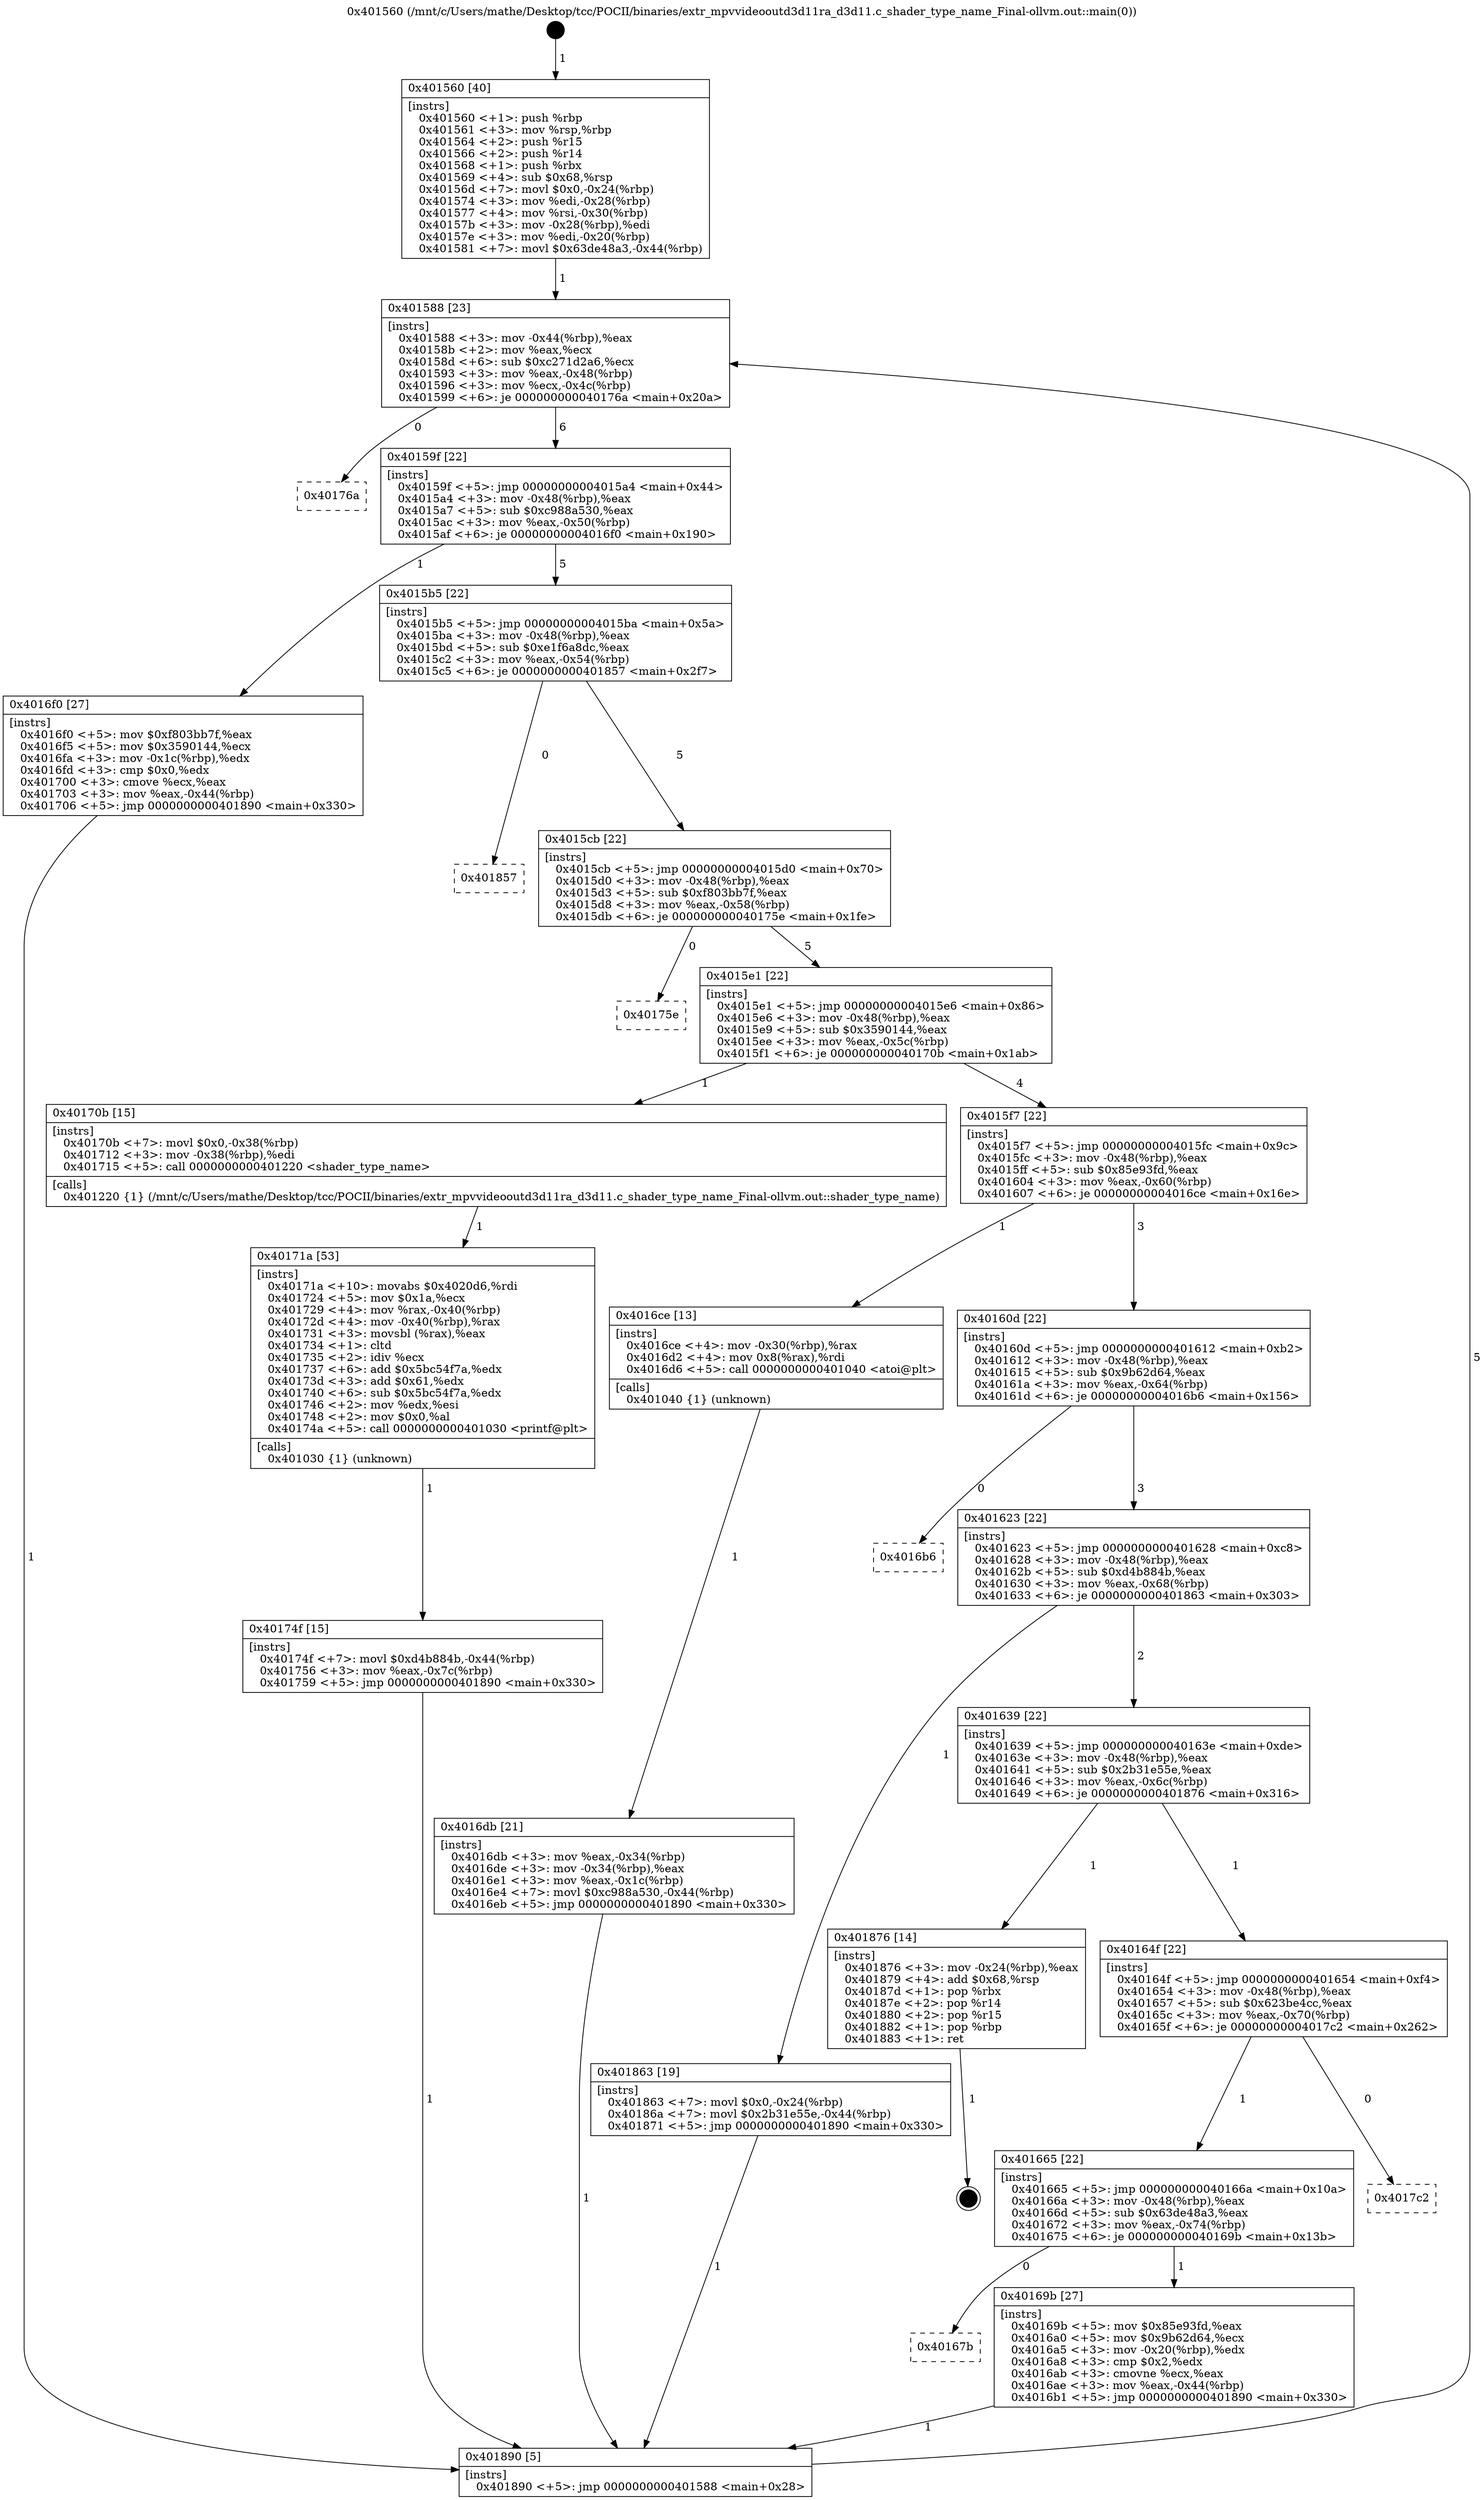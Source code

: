 digraph "0x401560" {
  label = "0x401560 (/mnt/c/Users/mathe/Desktop/tcc/POCII/binaries/extr_mpvvideooutd3d11ra_d3d11.c_shader_type_name_Final-ollvm.out::main(0))"
  labelloc = "t"
  node[shape=record]

  Entry [label="",width=0.3,height=0.3,shape=circle,fillcolor=black,style=filled]
  "0x401588" [label="{
     0x401588 [23]\l
     | [instrs]\l
     &nbsp;&nbsp;0x401588 \<+3\>: mov -0x44(%rbp),%eax\l
     &nbsp;&nbsp;0x40158b \<+2\>: mov %eax,%ecx\l
     &nbsp;&nbsp;0x40158d \<+6\>: sub $0xc271d2a6,%ecx\l
     &nbsp;&nbsp;0x401593 \<+3\>: mov %eax,-0x48(%rbp)\l
     &nbsp;&nbsp;0x401596 \<+3\>: mov %ecx,-0x4c(%rbp)\l
     &nbsp;&nbsp;0x401599 \<+6\>: je 000000000040176a \<main+0x20a\>\l
  }"]
  "0x40176a" [label="{
     0x40176a\l
  }", style=dashed]
  "0x40159f" [label="{
     0x40159f [22]\l
     | [instrs]\l
     &nbsp;&nbsp;0x40159f \<+5\>: jmp 00000000004015a4 \<main+0x44\>\l
     &nbsp;&nbsp;0x4015a4 \<+3\>: mov -0x48(%rbp),%eax\l
     &nbsp;&nbsp;0x4015a7 \<+5\>: sub $0xc988a530,%eax\l
     &nbsp;&nbsp;0x4015ac \<+3\>: mov %eax,-0x50(%rbp)\l
     &nbsp;&nbsp;0x4015af \<+6\>: je 00000000004016f0 \<main+0x190\>\l
  }"]
  Exit [label="",width=0.3,height=0.3,shape=circle,fillcolor=black,style=filled,peripheries=2]
  "0x4016f0" [label="{
     0x4016f0 [27]\l
     | [instrs]\l
     &nbsp;&nbsp;0x4016f0 \<+5\>: mov $0xf803bb7f,%eax\l
     &nbsp;&nbsp;0x4016f5 \<+5\>: mov $0x3590144,%ecx\l
     &nbsp;&nbsp;0x4016fa \<+3\>: mov -0x1c(%rbp),%edx\l
     &nbsp;&nbsp;0x4016fd \<+3\>: cmp $0x0,%edx\l
     &nbsp;&nbsp;0x401700 \<+3\>: cmove %ecx,%eax\l
     &nbsp;&nbsp;0x401703 \<+3\>: mov %eax,-0x44(%rbp)\l
     &nbsp;&nbsp;0x401706 \<+5\>: jmp 0000000000401890 \<main+0x330\>\l
  }"]
  "0x4015b5" [label="{
     0x4015b5 [22]\l
     | [instrs]\l
     &nbsp;&nbsp;0x4015b5 \<+5\>: jmp 00000000004015ba \<main+0x5a\>\l
     &nbsp;&nbsp;0x4015ba \<+3\>: mov -0x48(%rbp),%eax\l
     &nbsp;&nbsp;0x4015bd \<+5\>: sub $0xe1f6a8dc,%eax\l
     &nbsp;&nbsp;0x4015c2 \<+3\>: mov %eax,-0x54(%rbp)\l
     &nbsp;&nbsp;0x4015c5 \<+6\>: je 0000000000401857 \<main+0x2f7\>\l
  }"]
  "0x40174f" [label="{
     0x40174f [15]\l
     | [instrs]\l
     &nbsp;&nbsp;0x40174f \<+7\>: movl $0xd4b884b,-0x44(%rbp)\l
     &nbsp;&nbsp;0x401756 \<+3\>: mov %eax,-0x7c(%rbp)\l
     &nbsp;&nbsp;0x401759 \<+5\>: jmp 0000000000401890 \<main+0x330\>\l
  }"]
  "0x401857" [label="{
     0x401857\l
  }", style=dashed]
  "0x4015cb" [label="{
     0x4015cb [22]\l
     | [instrs]\l
     &nbsp;&nbsp;0x4015cb \<+5\>: jmp 00000000004015d0 \<main+0x70\>\l
     &nbsp;&nbsp;0x4015d0 \<+3\>: mov -0x48(%rbp),%eax\l
     &nbsp;&nbsp;0x4015d3 \<+5\>: sub $0xf803bb7f,%eax\l
     &nbsp;&nbsp;0x4015d8 \<+3\>: mov %eax,-0x58(%rbp)\l
     &nbsp;&nbsp;0x4015db \<+6\>: je 000000000040175e \<main+0x1fe\>\l
  }"]
  "0x40171a" [label="{
     0x40171a [53]\l
     | [instrs]\l
     &nbsp;&nbsp;0x40171a \<+10\>: movabs $0x4020d6,%rdi\l
     &nbsp;&nbsp;0x401724 \<+5\>: mov $0x1a,%ecx\l
     &nbsp;&nbsp;0x401729 \<+4\>: mov %rax,-0x40(%rbp)\l
     &nbsp;&nbsp;0x40172d \<+4\>: mov -0x40(%rbp),%rax\l
     &nbsp;&nbsp;0x401731 \<+3\>: movsbl (%rax),%eax\l
     &nbsp;&nbsp;0x401734 \<+1\>: cltd\l
     &nbsp;&nbsp;0x401735 \<+2\>: idiv %ecx\l
     &nbsp;&nbsp;0x401737 \<+6\>: add $0x5bc54f7a,%edx\l
     &nbsp;&nbsp;0x40173d \<+3\>: add $0x61,%edx\l
     &nbsp;&nbsp;0x401740 \<+6\>: sub $0x5bc54f7a,%edx\l
     &nbsp;&nbsp;0x401746 \<+2\>: mov %edx,%esi\l
     &nbsp;&nbsp;0x401748 \<+2\>: mov $0x0,%al\l
     &nbsp;&nbsp;0x40174a \<+5\>: call 0000000000401030 \<printf@plt\>\l
     | [calls]\l
     &nbsp;&nbsp;0x401030 \{1\} (unknown)\l
  }"]
  "0x40175e" [label="{
     0x40175e\l
  }", style=dashed]
  "0x4015e1" [label="{
     0x4015e1 [22]\l
     | [instrs]\l
     &nbsp;&nbsp;0x4015e1 \<+5\>: jmp 00000000004015e6 \<main+0x86\>\l
     &nbsp;&nbsp;0x4015e6 \<+3\>: mov -0x48(%rbp),%eax\l
     &nbsp;&nbsp;0x4015e9 \<+5\>: sub $0x3590144,%eax\l
     &nbsp;&nbsp;0x4015ee \<+3\>: mov %eax,-0x5c(%rbp)\l
     &nbsp;&nbsp;0x4015f1 \<+6\>: je 000000000040170b \<main+0x1ab\>\l
  }"]
  "0x4016db" [label="{
     0x4016db [21]\l
     | [instrs]\l
     &nbsp;&nbsp;0x4016db \<+3\>: mov %eax,-0x34(%rbp)\l
     &nbsp;&nbsp;0x4016de \<+3\>: mov -0x34(%rbp),%eax\l
     &nbsp;&nbsp;0x4016e1 \<+3\>: mov %eax,-0x1c(%rbp)\l
     &nbsp;&nbsp;0x4016e4 \<+7\>: movl $0xc988a530,-0x44(%rbp)\l
     &nbsp;&nbsp;0x4016eb \<+5\>: jmp 0000000000401890 \<main+0x330\>\l
  }"]
  "0x40170b" [label="{
     0x40170b [15]\l
     | [instrs]\l
     &nbsp;&nbsp;0x40170b \<+7\>: movl $0x0,-0x38(%rbp)\l
     &nbsp;&nbsp;0x401712 \<+3\>: mov -0x38(%rbp),%edi\l
     &nbsp;&nbsp;0x401715 \<+5\>: call 0000000000401220 \<shader_type_name\>\l
     | [calls]\l
     &nbsp;&nbsp;0x401220 \{1\} (/mnt/c/Users/mathe/Desktop/tcc/POCII/binaries/extr_mpvvideooutd3d11ra_d3d11.c_shader_type_name_Final-ollvm.out::shader_type_name)\l
  }"]
  "0x4015f7" [label="{
     0x4015f7 [22]\l
     | [instrs]\l
     &nbsp;&nbsp;0x4015f7 \<+5\>: jmp 00000000004015fc \<main+0x9c\>\l
     &nbsp;&nbsp;0x4015fc \<+3\>: mov -0x48(%rbp),%eax\l
     &nbsp;&nbsp;0x4015ff \<+5\>: sub $0x85e93fd,%eax\l
     &nbsp;&nbsp;0x401604 \<+3\>: mov %eax,-0x60(%rbp)\l
     &nbsp;&nbsp;0x401607 \<+6\>: je 00000000004016ce \<main+0x16e\>\l
  }"]
  "0x401560" [label="{
     0x401560 [40]\l
     | [instrs]\l
     &nbsp;&nbsp;0x401560 \<+1\>: push %rbp\l
     &nbsp;&nbsp;0x401561 \<+3\>: mov %rsp,%rbp\l
     &nbsp;&nbsp;0x401564 \<+2\>: push %r15\l
     &nbsp;&nbsp;0x401566 \<+2\>: push %r14\l
     &nbsp;&nbsp;0x401568 \<+1\>: push %rbx\l
     &nbsp;&nbsp;0x401569 \<+4\>: sub $0x68,%rsp\l
     &nbsp;&nbsp;0x40156d \<+7\>: movl $0x0,-0x24(%rbp)\l
     &nbsp;&nbsp;0x401574 \<+3\>: mov %edi,-0x28(%rbp)\l
     &nbsp;&nbsp;0x401577 \<+4\>: mov %rsi,-0x30(%rbp)\l
     &nbsp;&nbsp;0x40157b \<+3\>: mov -0x28(%rbp),%edi\l
     &nbsp;&nbsp;0x40157e \<+3\>: mov %edi,-0x20(%rbp)\l
     &nbsp;&nbsp;0x401581 \<+7\>: movl $0x63de48a3,-0x44(%rbp)\l
  }"]
  "0x4016ce" [label="{
     0x4016ce [13]\l
     | [instrs]\l
     &nbsp;&nbsp;0x4016ce \<+4\>: mov -0x30(%rbp),%rax\l
     &nbsp;&nbsp;0x4016d2 \<+4\>: mov 0x8(%rax),%rdi\l
     &nbsp;&nbsp;0x4016d6 \<+5\>: call 0000000000401040 \<atoi@plt\>\l
     | [calls]\l
     &nbsp;&nbsp;0x401040 \{1\} (unknown)\l
  }"]
  "0x40160d" [label="{
     0x40160d [22]\l
     | [instrs]\l
     &nbsp;&nbsp;0x40160d \<+5\>: jmp 0000000000401612 \<main+0xb2\>\l
     &nbsp;&nbsp;0x401612 \<+3\>: mov -0x48(%rbp),%eax\l
     &nbsp;&nbsp;0x401615 \<+5\>: sub $0x9b62d64,%eax\l
     &nbsp;&nbsp;0x40161a \<+3\>: mov %eax,-0x64(%rbp)\l
     &nbsp;&nbsp;0x40161d \<+6\>: je 00000000004016b6 \<main+0x156\>\l
  }"]
  "0x401890" [label="{
     0x401890 [5]\l
     | [instrs]\l
     &nbsp;&nbsp;0x401890 \<+5\>: jmp 0000000000401588 \<main+0x28\>\l
  }"]
  "0x4016b6" [label="{
     0x4016b6\l
  }", style=dashed]
  "0x401623" [label="{
     0x401623 [22]\l
     | [instrs]\l
     &nbsp;&nbsp;0x401623 \<+5\>: jmp 0000000000401628 \<main+0xc8\>\l
     &nbsp;&nbsp;0x401628 \<+3\>: mov -0x48(%rbp),%eax\l
     &nbsp;&nbsp;0x40162b \<+5\>: sub $0xd4b884b,%eax\l
     &nbsp;&nbsp;0x401630 \<+3\>: mov %eax,-0x68(%rbp)\l
     &nbsp;&nbsp;0x401633 \<+6\>: je 0000000000401863 \<main+0x303\>\l
  }"]
  "0x40167b" [label="{
     0x40167b\l
  }", style=dashed]
  "0x401863" [label="{
     0x401863 [19]\l
     | [instrs]\l
     &nbsp;&nbsp;0x401863 \<+7\>: movl $0x0,-0x24(%rbp)\l
     &nbsp;&nbsp;0x40186a \<+7\>: movl $0x2b31e55e,-0x44(%rbp)\l
     &nbsp;&nbsp;0x401871 \<+5\>: jmp 0000000000401890 \<main+0x330\>\l
  }"]
  "0x401639" [label="{
     0x401639 [22]\l
     | [instrs]\l
     &nbsp;&nbsp;0x401639 \<+5\>: jmp 000000000040163e \<main+0xde\>\l
     &nbsp;&nbsp;0x40163e \<+3\>: mov -0x48(%rbp),%eax\l
     &nbsp;&nbsp;0x401641 \<+5\>: sub $0x2b31e55e,%eax\l
     &nbsp;&nbsp;0x401646 \<+3\>: mov %eax,-0x6c(%rbp)\l
     &nbsp;&nbsp;0x401649 \<+6\>: je 0000000000401876 \<main+0x316\>\l
  }"]
  "0x40169b" [label="{
     0x40169b [27]\l
     | [instrs]\l
     &nbsp;&nbsp;0x40169b \<+5\>: mov $0x85e93fd,%eax\l
     &nbsp;&nbsp;0x4016a0 \<+5\>: mov $0x9b62d64,%ecx\l
     &nbsp;&nbsp;0x4016a5 \<+3\>: mov -0x20(%rbp),%edx\l
     &nbsp;&nbsp;0x4016a8 \<+3\>: cmp $0x2,%edx\l
     &nbsp;&nbsp;0x4016ab \<+3\>: cmovne %ecx,%eax\l
     &nbsp;&nbsp;0x4016ae \<+3\>: mov %eax,-0x44(%rbp)\l
     &nbsp;&nbsp;0x4016b1 \<+5\>: jmp 0000000000401890 \<main+0x330\>\l
  }"]
  "0x401876" [label="{
     0x401876 [14]\l
     | [instrs]\l
     &nbsp;&nbsp;0x401876 \<+3\>: mov -0x24(%rbp),%eax\l
     &nbsp;&nbsp;0x401879 \<+4\>: add $0x68,%rsp\l
     &nbsp;&nbsp;0x40187d \<+1\>: pop %rbx\l
     &nbsp;&nbsp;0x40187e \<+2\>: pop %r14\l
     &nbsp;&nbsp;0x401880 \<+2\>: pop %r15\l
     &nbsp;&nbsp;0x401882 \<+1\>: pop %rbp\l
     &nbsp;&nbsp;0x401883 \<+1\>: ret\l
  }"]
  "0x40164f" [label="{
     0x40164f [22]\l
     | [instrs]\l
     &nbsp;&nbsp;0x40164f \<+5\>: jmp 0000000000401654 \<main+0xf4\>\l
     &nbsp;&nbsp;0x401654 \<+3\>: mov -0x48(%rbp),%eax\l
     &nbsp;&nbsp;0x401657 \<+5\>: sub $0x623be4cc,%eax\l
     &nbsp;&nbsp;0x40165c \<+3\>: mov %eax,-0x70(%rbp)\l
     &nbsp;&nbsp;0x40165f \<+6\>: je 00000000004017c2 \<main+0x262\>\l
  }"]
  "0x401665" [label="{
     0x401665 [22]\l
     | [instrs]\l
     &nbsp;&nbsp;0x401665 \<+5\>: jmp 000000000040166a \<main+0x10a\>\l
     &nbsp;&nbsp;0x40166a \<+3\>: mov -0x48(%rbp),%eax\l
     &nbsp;&nbsp;0x40166d \<+5\>: sub $0x63de48a3,%eax\l
     &nbsp;&nbsp;0x401672 \<+3\>: mov %eax,-0x74(%rbp)\l
     &nbsp;&nbsp;0x401675 \<+6\>: je 000000000040169b \<main+0x13b\>\l
  }"]
  "0x4017c2" [label="{
     0x4017c2\l
  }", style=dashed]
  Entry -> "0x401560" [label=" 1"]
  "0x401588" -> "0x40176a" [label=" 0"]
  "0x401588" -> "0x40159f" [label=" 6"]
  "0x401876" -> Exit [label=" 1"]
  "0x40159f" -> "0x4016f0" [label=" 1"]
  "0x40159f" -> "0x4015b5" [label=" 5"]
  "0x401863" -> "0x401890" [label=" 1"]
  "0x4015b5" -> "0x401857" [label=" 0"]
  "0x4015b5" -> "0x4015cb" [label=" 5"]
  "0x40174f" -> "0x401890" [label=" 1"]
  "0x4015cb" -> "0x40175e" [label=" 0"]
  "0x4015cb" -> "0x4015e1" [label=" 5"]
  "0x40171a" -> "0x40174f" [label=" 1"]
  "0x4015e1" -> "0x40170b" [label=" 1"]
  "0x4015e1" -> "0x4015f7" [label=" 4"]
  "0x40170b" -> "0x40171a" [label=" 1"]
  "0x4015f7" -> "0x4016ce" [label=" 1"]
  "0x4015f7" -> "0x40160d" [label=" 3"]
  "0x4016f0" -> "0x401890" [label=" 1"]
  "0x40160d" -> "0x4016b6" [label=" 0"]
  "0x40160d" -> "0x401623" [label=" 3"]
  "0x4016db" -> "0x401890" [label=" 1"]
  "0x401623" -> "0x401863" [label=" 1"]
  "0x401623" -> "0x401639" [label=" 2"]
  "0x4016ce" -> "0x4016db" [label=" 1"]
  "0x401639" -> "0x401876" [label=" 1"]
  "0x401639" -> "0x40164f" [label=" 1"]
  "0x401890" -> "0x401588" [label=" 5"]
  "0x40164f" -> "0x4017c2" [label=" 0"]
  "0x40164f" -> "0x401665" [label=" 1"]
  "0x401560" -> "0x401588" [label=" 1"]
  "0x401665" -> "0x40169b" [label=" 1"]
  "0x401665" -> "0x40167b" [label=" 0"]
  "0x40169b" -> "0x401890" [label=" 1"]
}
